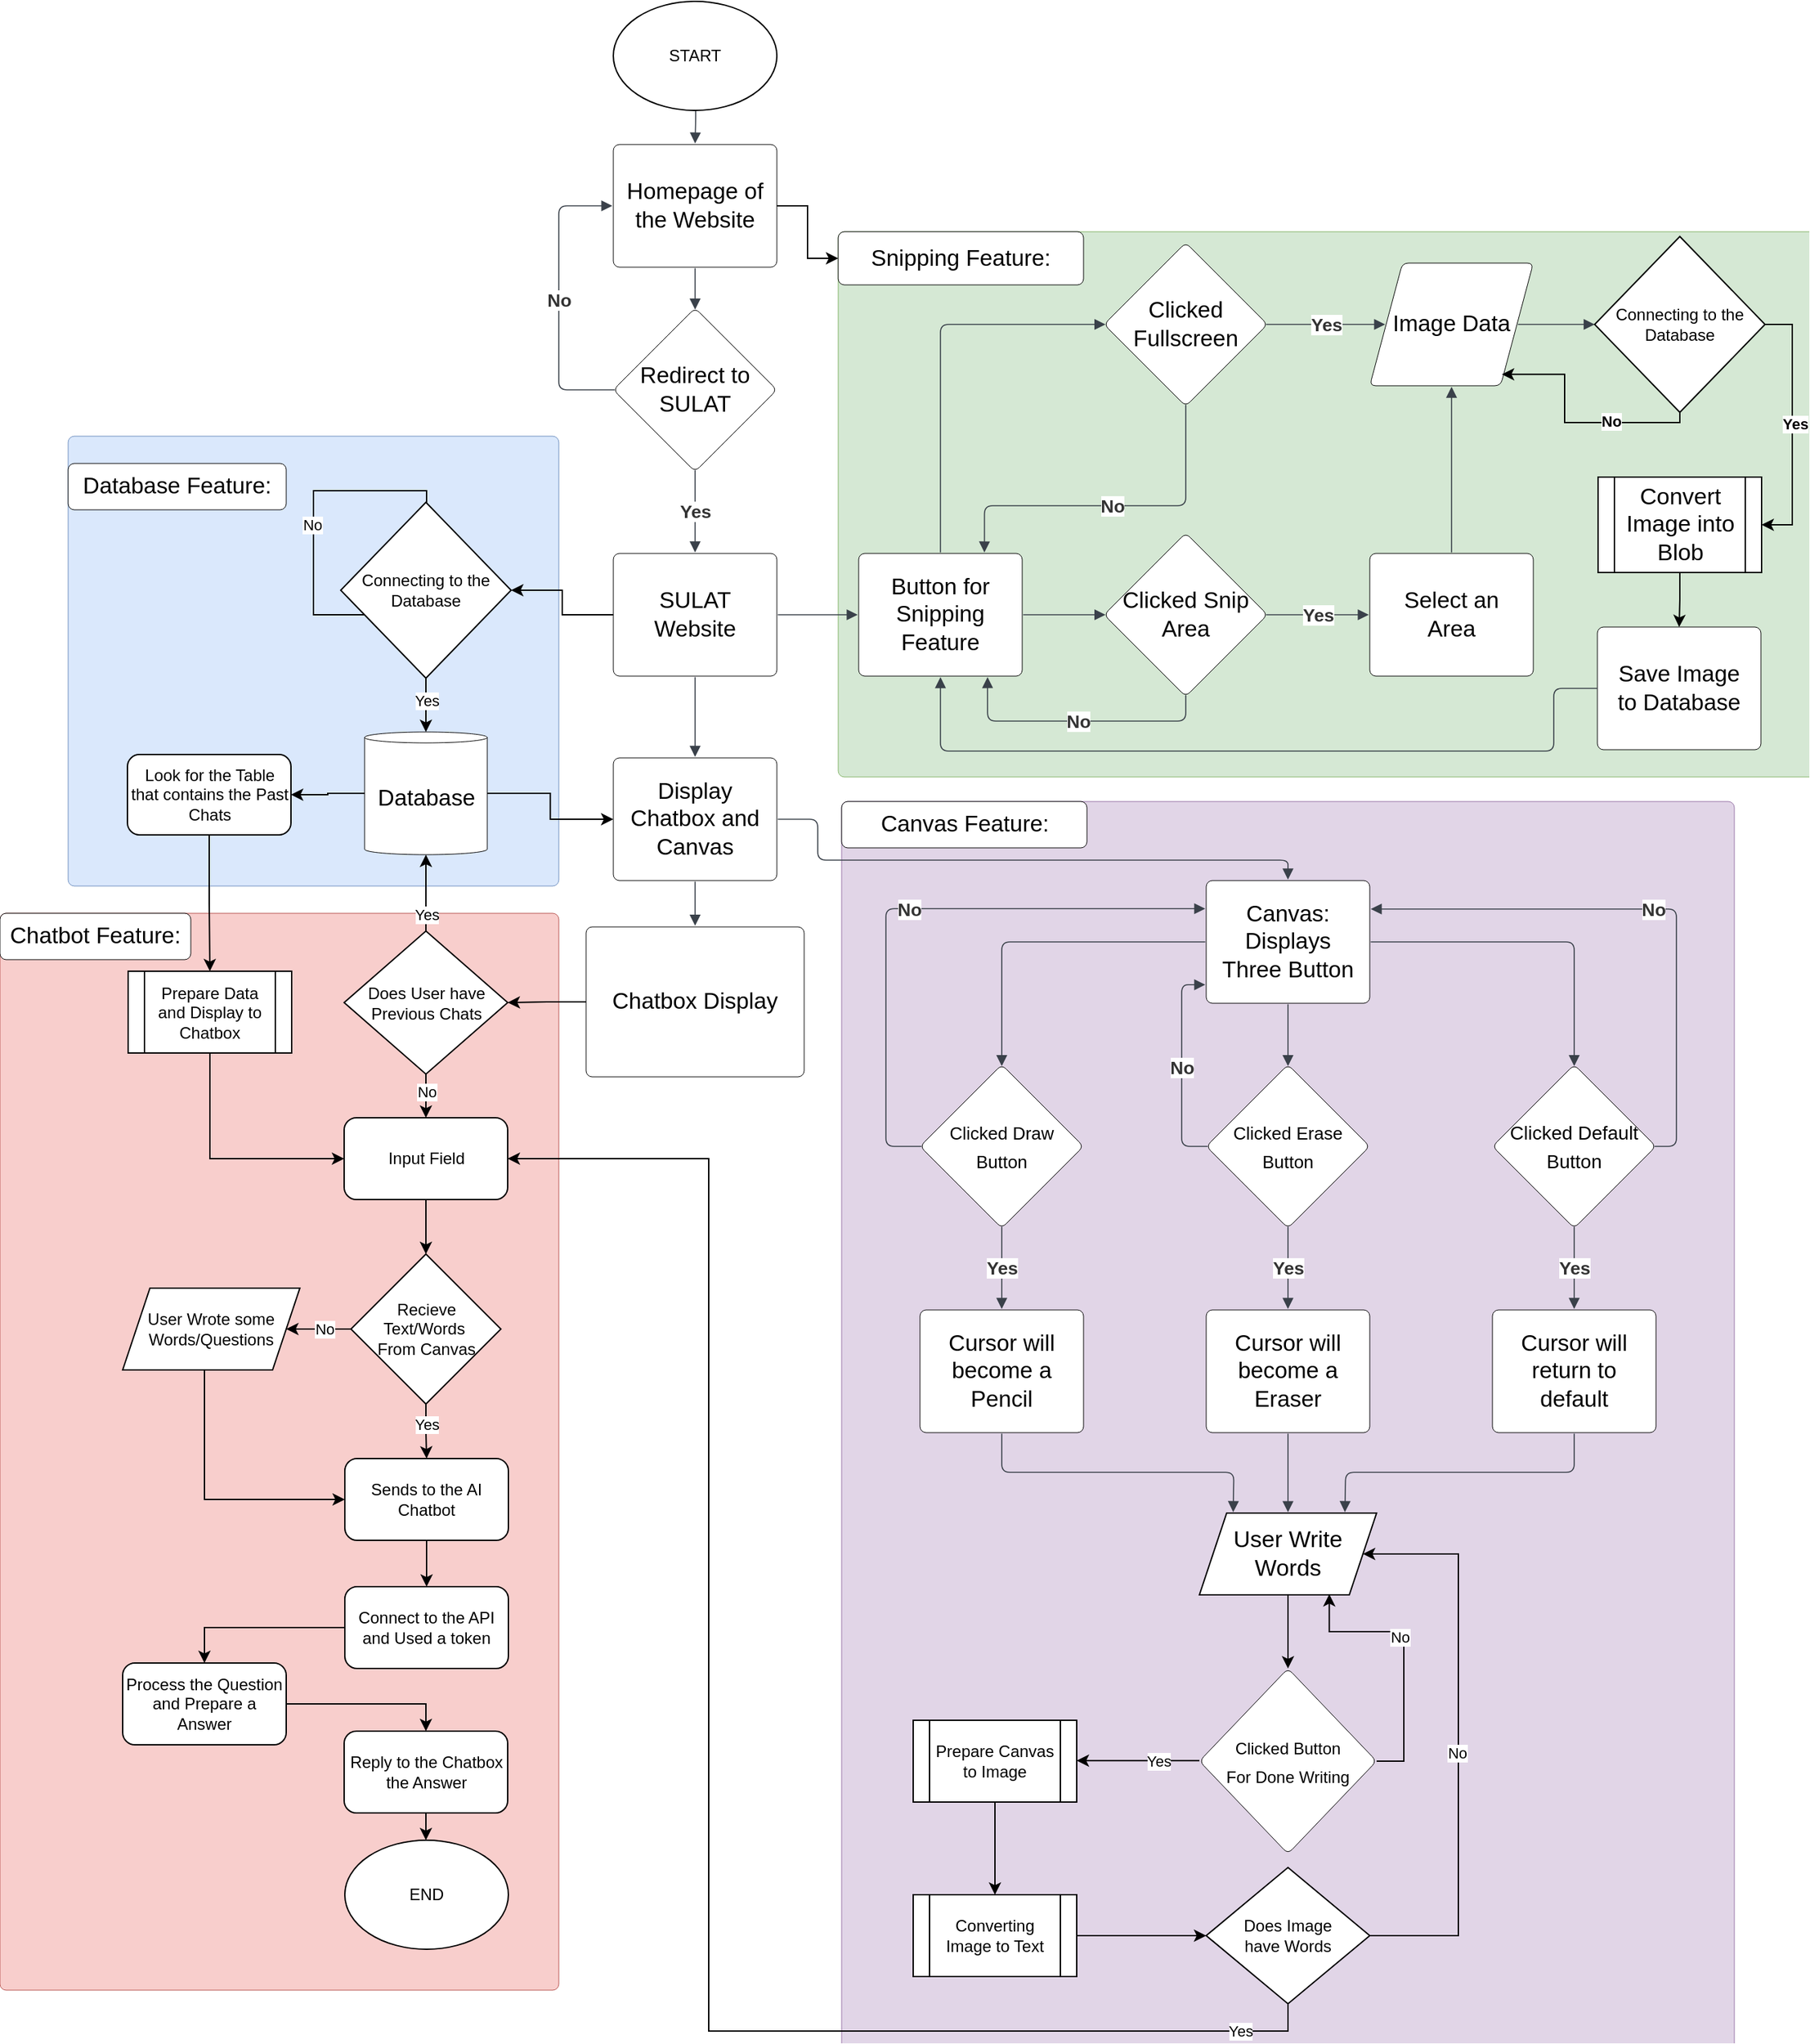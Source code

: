 <mxfile version="26.0.16">
  <diagram id="C5RBs43oDa-KdzZeNtuy" name="Page-1">
    <mxGraphModel dx="1843" dy="1973" grid="1" gridSize="10" guides="1" tooltips="1" connect="1" arrows="1" fold="1" page="1" pageScale="1" pageWidth="827" pageHeight="1169" math="0" shadow="0">
      <root>
        <mxCell id="WIyWlLk6GJQsqaUBKTNV-0" />
        <mxCell id="WIyWlLk6GJQsqaUBKTNV-1" parent="WIyWlLk6GJQsqaUBKTNV-0" />
        <mxCell id="bGX4x47Q7J0YOw-QERZs-160" value="" style="html=1;overflow=block;blockSpacing=1;whiteSpace=wrap;fontSize=13;spacing=3.8;rounded=1;absoluteArcSize=1;arcSize=9;strokeWidth=NaN;lucidId=k.wXVgWFmOWM;fillColor=#dae8fc;strokeColor=#6c8ebf;" parent="WIyWlLk6GJQsqaUBKTNV-1" vertex="1">
          <mxGeometry x="250" y="-850" width="360" height="330" as="geometry" />
        </mxCell>
        <mxCell id="bGX4x47Q7J0YOw-QERZs-158" value="" style="html=1;overflow=block;blockSpacing=1;whiteSpace=wrap;fontSize=13;spacing=3.8;rounded=1;absoluteArcSize=1;arcSize=9;strokeWidth=NaN;lucidId=k.wXVgWFmOWM;fillColor=#f8cecc;strokeColor=#b85450;" parent="WIyWlLk6GJQsqaUBKTNV-1" vertex="1">
          <mxGeometry x="200" y="-500" width="410" height="790" as="geometry" />
        </mxCell>
        <mxCell id="bGX4x47Q7J0YOw-QERZs-73" value="" style="html=1;overflow=block;blockSpacing=1;whiteSpace=wrap;fontSize=13;spacing=3.8;rounded=1;absoluteArcSize=1;arcSize=9;strokeWidth=NaN;lucidId=k.wXVgWFmOWM;fillColor=#e1d5e7;strokeColor=#9673a6;" parent="WIyWlLk6GJQsqaUBKTNV-1" vertex="1">
          <mxGeometry x="817.5" y="-582" width="655" height="932" as="geometry" />
        </mxCell>
        <mxCell id="bGX4x47Q7J0YOw-QERZs-0" value="" style="html=1;overflow=block;blockSpacing=1;whiteSpace=wrap;fontSize=13;spacing=3.8;rounded=1;absoluteArcSize=1;arcSize=9;strokeWidth=NaN;lucidId=k.wXVgWFmOWM;fillColor=#d5e8d4;strokeColor=#82b366;" parent="WIyWlLk6GJQsqaUBKTNV-1" vertex="1">
          <mxGeometry x="815" y="-1000" width="745" height="400" as="geometry" />
        </mxCell>
        <mxCell id="pqP0VH5ZLZfNz8IPJwif-14" value="" style="edgeStyle=orthogonalEdgeStyle;rounded=0;orthogonalLoop=1;jettySize=auto;html=1;" edge="1" parent="WIyWlLk6GJQsqaUBKTNV-1" source="bGX4x47Q7J0YOw-QERZs-1" target="bGX4x47Q7J0YOw-QERZs-71">
          <mxGeometry relative="1" as="geometry" />
        </mxCell>
        <mxCell id="bGX4x47Q7J0YOw-QERZs-1" value="Homepage of the Website" style="html=1;overflow=block;blockSpacing=1;whiteSpace=wrap;fontSize=16.7;spacing=9;rounded=1;absoluteArcSize=1;arcSize=9;strokeWidth=NaN;lucidId=S4vXVcmXzMbL;" parent="WIyWlLk6GJQsqaUBKTNV-1" vertex="1">
          <mxGeometry x="650" y="-1064" width="120" height="90" as="geometry" />
        </mxCell>
        <mxCell id="bGX4x47Q7J0YOw-QERZs-2" value="Redirect to SULAT" style="html=1;overflow=block;blockSpacing=1;whiteSpace=wrap;rhombus;fontSize=16.7;spacing=3.8;rounded=1;absoluteArcSize=1;arcSize=9;strokeWidth=NaN;lucidId=~4vXbDY~Y9_J;" parent="WIyWlLk6GJQsqaUBKTNV-1" vertex="1">
          <mxGeometry x="650" y="-944" width="120" height="120" as="geometry" />
        </mxCell>
        <mxCell id="bGX4x47Q7J0YOw-QERZs-3" value="Image Data" style="html=1;overflow=block;blockSpacing=1;whiteSpace=wrap;shape=parallelogram;perimeter=parallelogramPerimeter;anchorPointDirection=0;fontSize=16.7;spacing=3.8;rounded=1;absoluteArcSize=1;arcSize=9;strokeWidth=NaN;lucidId=j5vXPjfr-dy7;" parent="WIyWlLk6GJQsqaUBKTNV-1" vertex="1">
          <mxGeometry x="1205" y="-977" width="120" height="90" as="geometry" />
        </mxCell>
        <mxCell id="bGX4x47Q7J0YOw-QERZs-96" style="edgeStyle=orthogonalEdgeStyle;rounded=0;orthogonalLoop=1;jettySize=auto;html=1;entryX=0;entryY=0.5;entryDx=0;entryDy=0;" parent="WIyWlLk6GJQsqaUBKTNV-1" source="bGX4x47Q7J0YOw-QERZs-4" target="bGX4x47Q7J0YOw-QERZs-20" edge="1">
          <mxGeometry relative="1" as="geometry" />
        </mxCell>
        <mxCell id="bGX4x47Q7J0YOw-QERZs-4" value="Database" style="html=1;overflow=block;blockSpacing=1;whiteSpace=wrap;shape=cylinder3;size=4;anchorPointDirection=0;boundedLbl=1;fontSize=16.7;spacing=3.8;rounded=1;absoluteArcSize=1;arcSize=9;strokeWidth=NaN;lucidId=o5vXWTrKgCv5;" parent="WIyWlLk6GJQsqaUBKTNV-1" vertex="1">
          <mxGeometry x="467.5" y="-633" width="90" height="90" as="geometry" />
        </mxCell>
        <mxCell id="bGX4x47Q7J0YOw-QERZs-6" value="" style="html=1;jettySize=18;whiteSpace=wrap;fontSize=13;strokeColor=#3a414a;strokeOpacity=100;strokeWidth=0.8;rounded=1;arcSize=12;edgeStyle=orthogonalEdgeStyle;startArrow=none;endArrow=block;endFill=1;exitX=0.5;exitY=1.013;exitPerimeter=0;entryX=0.5;entryY=-0.008;entryPerimeter=0;lucidId=uVwX2QEggh.l;" parent="WIyWlLk6GJQsqaUBKTNV-1" target="bGX4x47Q7J0YOw-QERZs-1" edge="1">
          <mxGeometry width="100" height="100" relative="1" as="geometry">
            <Array as="points" />
            <mxPoint x="710" y="-1108.22" as="sourcePoint" />
          </mxGeometry>
        </mxCell>
        <mxCell id="bGX4x47Q7J0YOw-QERZs-11" value="" style="html=1;jettySize=18;whiteSpace=wrap;fontSize=13;strokeColor=#3a414a;strokeOpacity=100;strokeWidth=0.8;rounded=1;arcSize=12;edgeStyle=orthogonalEdgeStyle;startArrow=none;endArrow=block;endFill=1;exitX=0.5;exitY=1.008;exitPerimeter=0;entryX=0.5;entryY=0.009;entryPerimeter=0;lucidId=RXwX6KaIVytl;" parent="WIyWlLk6GJQsqaUBKTNV-1" source="bGX4x47Q7J0YOw-QERZs-1" target="bGX4x47Q7J0YOw-QERZs-2" edge="1">
          <mxGeometry width="100" height="100" relative="1" as="geometry">
            <Array as="points" />
          </mxGeometry>
        </mxCell>
        <mxCell id="bGX4x47Q7J0YOw-QERZs-13" value="Button for Snipping Feature" style="html=1;overflow=block;blockSpacing=1;whiteSpace=wrap;fontSize=16.7;spacing=9;rounded=1;absoluteArcSize=1;arcSize=9;strokeWidth=NaN;lucidId=gYwXjYW-ppuw;" parent="WIyWlLk6GJQsqaUBKTNV-1" vertex="1">
          <mxGeometry x="830" y="-764" width="120" height="90" as="geometry" />
        </mxCell>
        <mxCell id="bGX4x47Q7J0YOw-QERZs-93" style="edgeStyle=orthogonalEdgeStyle;rounded=0;orthogonalLoop=1;jettySize=auto;html=1;exitX=0;exitY=0.5;exitDx=0;exitDy=0;entryX=1;entryY=0.5;entryDx=0;entryDy=0;" parent="WIyWlLk6GJQsqaUBKTNV-1" source="bGX4x47Q7J0YOw-QERZs-14" edge="1" target="bGX4x47Q7J0YOw-QERZs-99">
          <mxGeometry relative="1" as="geometry">
            <mxPoint x="500" y="-719" as="targetPoint" />
          </mxGeometry>
        </mxCell>
        <mxCell id="bGX4x47Q7J0YOw-QERZs-14" value="SULAT Website" style="html=1;overflow=block;blockSpacing=1;whiteSpace=wrap;fontSize=16.7;spacing=9;rounded=1;absoluteArcSize=1;arcSize=9;strokeWidth=NaN;lucidId=gYwXJwr5j2Go;" parent="WIyWlLk6GJQsqaUBKTNV-1" vertex="1">
          <mxGeometry x="650" y="-764" width="120" height="90" as="geometry" />
        </mxCell>
        <mxCell id="bGX4x47Q7J0YOw-QERZs-15" value="" style="html=1;jettySize=18;whiteSpace=wrap;fontSize=13.3;fontColor=#333333;fontStyle=1;strokeColor=#3a414a;strokeOpacity=100;strokeWidth=0.8;rounded=1;arcSize=12;edgeStyle=orthogonalEdgeStyle;startArrow=none;endArrow=block;endFill=1;exitX=0.009;exitY=0.5;exitPerimeter=0;entryX=-0.006;entryY=0.5;entryPerimeter=0;lucidId=oYwXt27aTaRR;" parent="WIyWlLk6GJQsqaUBKTNV-1" source="bGX4x47Q7J0YOw-QERZs-2" target="bGX4x47Q7J0YOw-QERZs-1" edge="1">
          <mxGeometry width="100" height="100" relative="1" as="geometry">
            <Array as="points">
              <mxPoint x="610" y="-884" />
              <mxPoint x="610" y="-1019" />
            </Array>
          </mxGeometry>
        </mxCell>
        <mxCell id="bGX4x47Q7J0YOw-QERZs-16" value="No" style="text;html=1;resizable=0;labelBackgroundColor=default;align=center;verticalAlign=middle;fontStyle=1;fontColor=#333333;fontSize=13.3;" parent="bGX4x47Q7J0YOw-QERZs-15" vertex="1">
          <mxGeometry relative="1" as="geometry" />
        </mxCell>
        <mxCell id="bGX4x47Q7J0YOw-QERZs-17" value="" style="html=1;jettySize=18;whiteSpace=wrap;fontSize=13.3;fontColor=#333333;fontStyle=1;strokeColor=#3a414a;strokeOpacity=100;strokeWidth=0.8;rounded=1;arcSize=12;edgeStyle=orthogonalEdgeStyle;startArrow=none;endArrow=block;endFill=1;exitX=0.5;exitY=0.991;exitPerimeter=0;entryX=0.5;entryY=-0.008;entryPerimeter=0;lucidId=CZwX45XinJWu;" parent="WIyWlLk6GJQsqaUBKTNV-1" source="bGX4x47Q7J0YOw-QERZs-2" target="bGX4x47Q7J0YOw-QERZs-14" edge="1">
          <mxGeometry width="100" height="100" relative="1" as="geometry">
            <Array as="points" />
          </mxGeometry>
        </mxCell>
        <mxCell id="bGX4x47Q7J0YOw-QERZs-18" value="Yes" style="text;html=1;resizable=0;labelBackgroundColor=default;align=center;verticalAlign=middle;fontStyle=1;fontColor=#333333;fontSize=13.3;" parent="bGX4x47Q7J0YOw-QERZs-17" vertex="1">
          <mxGeometry relative="1" as="geometry" />
        </mxCell>
        <mxCell id="bGX4x47Q7J0YOw-QERZs-19" value="" style="html=1;jettySize=18;whiteSpace=wrap;fontSize=13;strokeColor=#3a414a;strokeOpacity=100;strokeWidth=0.8;rounded=1;arcSize=12;edgeStyle=orthogonalEdgeStyle;startArrow=none;endArrow=block;endFill=1;exitX=1.006;exitY=0.5;exitPerimeter=0;entryX=-0.006;entryY=0.5;entryPerimeter=0;lucidId=TZwXbAxuPmjJ;" parent="WIyWlLk6GJQsqaUBKTNV-1" source="bGX4x47Q7J0YOw-QERZs-14" target="bGX4x47Q7J0YOw-QERZs-13" edge="1">
          <mxGeometry width="100" height="100" relative="1" as="geometry">
            <Array as="points" />
          </mxGeometry>
        </mxCell>
        <mxCell id="bGX4x47Q7J0YOw-QERZs-20" value="Display Chatbox and Canvas" style="html=1;overflow=block;blockSpacing=1;whiteSpace=wrap;fontSize=16.7;spacing=9;rounded=1;absoluteArcSize=1;arcSize=9;strokeWidth=NaN;lucidId=E0wXMRnXqXgS;" parent="WIyWlLk6GJQsqaUBKTNV-1" vertex="1">
          <mxGeometry x="650" y="-614" width="120" height="90" as="geometry" />
        </mxCell>
        <mxCell id="bGX4x47Q7J0YOw-QERZs-21" value="" style="html=1;jettySize=18;whiteSpace=wrap;fontSize=13;strokeColor=#3a414a;strokeOpacity=100;strokeWidth=0.8;rounded=1;arcSize=12;edgeStyle=orthogonalEdgeStyle;startArrow=none;endArrow=block;endFill=1;exitX=0.5;exitY=1.008;exitPerimeter=0;entryX=0.5;entryY=-0.008;entryPerimeter=0;lucidId=J0wX62FZ728q;" parent="WIyWlLk6GJQsqaUBKTNV-1" source="bGX4x47Q7J0YOw-QERZs-14" target="bGX4x47Q7J0YOw-QERZs-20" edge="1">
          <mxGeometry width="100" height="100" relative="1" as="geometry">
            <Array as="points" />
          </mxGeometry>
        </mxCell>
        <mxCell id="bGX4x47Q7J0YOw-QERZs-22" value="" style="html=1;jettySize=18;whiteSpace=wrap;fontSize=13;strokeColor=#3a414a;strokeOpacity=100;strokeWidth=0.8;rounded=1;arcSize=12;edgeStyle=orthogonalEdgeStyle;startArrow=none;endArrow=block;endFill=1;exitX=0.5;exitY=-0.008;exitPerimeter=0;entryX=0.009;entryY=0.5;entryPerimeter=0;lucidId=c1wXvU-1-h3y;" parent="WIyWlLk6GJQsqaUBKTNV-1" source="bGX4x47Q7J0YOw-QERZs-13" target="bGX4x47Q7J0YOw-QERZs-23" edge="1">
          <mxGeometry width="100" height="100" relative="1" as="geometry">
            <Array as="points">
              <mxPoint x="890" y="-932" />
            </Array>
          </mxGeometry>
        </mxCell>
        <mxCell id="bGX4x47Q7J0YOw-QERZs-23" value="Clicked Fullscreen" style="html=1;overflow=block;blockSpacing=1;whiteSpace=wrap;rhombus;fontSize=16.7;spacing=3.8;rounded=1;absoluteArcSize=1;arcSize=9;strokeWidth=NaN;lucidId=d1wX96i83psR;" parent="WIyWlLk6GJQsqaUBKTNV-1" vertex="1">
          <mxGeometry x="1010" y="-992" width="120" height="120" as="geometry" />
        </mxCell>
        <mxCell id="bGX4x47Q7J0YOw-QERZs-24" value="Clicked Snip Area" style="html=1;overflow=block;blockSpacing=1;whiteSpace=wrap;rhombus;fontSize=16.7;spacing=3.8;rounded=1;absoluteArcSize=1;arcSize=9;strokeWidth=NaN;lucidId=h1wX_RFKpMtE;" parent="WIyWlLk6GJQsqaUBKTNV-1" vertex="1">
          <mxGeometry x="1010" y="-779" width="120" height="120" as="geometry" />
        </mxCell>
        <mxCell id="bGX4x47Q7J0YOw-QERZs-25" value="" style="html=1;jettySize=18;whiteSpace=wrap;fontSize=13;strokeColor=#3a414a;strokeOpacity=100;strokeWidth=0.8;rounded=1;arcSize=12;edgeStyle=orthogonalEdgeStyle;startArrow=none;endArrow=block;endFill=1;exitX=1.006;exitY=0.5;exitPerimeter=0;entryX=0.009;entryY=0.5;entryPerimeter=0;lucidId=s1wXXdhdBCna;" parent="WIyWlLk6GJQsqaUBKTNV-1" source="bGX4x47Q7J0YOw-QERZs-13" target="bGX4x47Q7J0YOw-QERZs-24" edge="1">
          <mxGeometry width="100" height="100" relative="1" as="geometry">
            <Array as="points" />
          </mxGeometry>
        </mxCell>
        <mxCell id="bGX4x47Q7J0YOw-QERZs-26" value="" style="html=1;jettySize=18;whiteSpace=wrap;fontSize=13.3;fontColor=#333333;fontStyle=1;strokeColor=#3a414a;strokeOpacity=100;strokeWidth=0.8;rounded=1;arcSize=12;edgeStyle=orthogonalEdgeStyle;startArrow=none;endArrow=block;endFill=1;exitX=0.991;exitY=0.5;exitPerimeter=0;entryX=0.094;entryY=0.5;entryPerimeter=0;lucidId=K1wXx2NS~FLX;" parent="WIyWlLk6GJQsqaUBKTNV-1" source="bGX4x47Q7J0YOw-QERZs-23" target="bGX4x47Q7J0YOw-QERZs-3" edge="1">
          <mxGeometry width="100" height="100" relative="1" as="geometry">
            <Array as="points" />
          </mxGeometry>
        </mxCell>
        <mxCell id="bGX4x47Q7J0YOw-QERZs-27" value="Yes" style="text;html=1;resizable=0;labelBackgroundColor=default;align=center;verticalAlign=middle;fontStyle=1;fontColor=#333333;fontSize=13.3;" parent="bGX4x47Q7J0YOw-QERZs-26" vertex="1">
          <mxGeometry relative="1" as="geometry" />
        </mxCell>
        <mxCell id="bGX4x47Q7J0YOw-QERZs-28" value="Select an Area" style="html=1;overflow=block;blockSpacing=1;whiteSpace=wrap;fontSize=16.7;spacing=9;rounded=1;absoluteArcSize=1;arcSize=9;strokeWidth=NaN;lucidId=c2wX.AJdTTdc;" parent="WIyWlLk6GJQsqaUBKTNV-1" vertex="1">
          <mxGeometry x="1205" y="-764" width="120" height="90" as="geometry" />
        </mxCell>
        <mxCell id="bGX4x47Q7J0YOw-QERZs-29" value="" style="html=1;jettySize=18;whiteSpace=wrap;fontSize=13.3;fontColor=#333333;fontStyle=1;strokeColor=#3a414a;strokeOpacity=100;strokeWidth=0.8;rounded=1;arcSize=12;edgeStyle=orthogonalEdgeStyle;startArrow=none;endArrow=block;endFill=1;exitX=0.991;exitY=0.5;exitPerimeter=0;entryX=-0.006;entryY=0.5;entryPerimeter=0;lucidId=s2wXhWY3A6Ev;" parent="WIyWlLk6GJQsqaUBKTNV-1" source="bGX4x47Q7J0YOw-QERZs-24" target="bGX4x47Q7J0YOw-QERZs-28" edge="1">
          <mxGeometry width="100" height="100" relative="1" as="geometry">
            <Array as="points" />
          </mxGeometry>
        </mxCell>
        <mxCell id="bGX4x47Q7J0YOw-QERZs-30" value="Yes" style="text;html=1;resizable=0;labelBackgroundColor=default;align=center;verticalAlign=middle;fontStyle=1;fontColor=#333333;fontSize=13.3;" parent="bGX4x47Q7J0YOw-QERZs-29" vertex="1">
          <mxGeometry relative="1" as="geometry" />
        </mxCell>
        <mxCell id="bGX4x47Q7J0YOw-QERZs-31" value="" style="html=1;jettySize=18;whiteSpace=wrap;fontSize=13.3;fontColor=#333333;fontStyle=1;strokeColor=#3a414a;strokeOpacity=100;strokeWidth=0.8;rounded=1;arcSize=12;edgeStyle=orthogonalEdgeStyle;startArrow=none;endArrow=block;endFill=1;exitX=0.5;exitY=0.991;exitPerimeter=0;entryX=0.769;entryY=-0.008;entryPerimeter=0;lucidId=L2wXS6QPtskW;" parent="WIyWlLk6GJQsqaUBKTNV-1" source="bGX4x47Q7J0YOw-QERZs-23" target="bGX4x47Q7J0YOw-QERZs-13" edge="1">
          <mxGeometry width="100" height="100" relative="1" as="geometry">
            <Array as="points">
              <mxPoint x="1070" y="-799" />
              <mxPoint x="922" y="-799" />
            </Array>
          </mxGeometry>
        </mxCell>
        <mxCell id="bGX4x47Q7J0YOw-QERZs-32" value="No" style="text;html=1;resizable=0;labelBackgroundColor=default;align=center;verticalAlign=middle;fontStyle=1;fontColor=#333333;fontSize=13.3;" parent="bGX4x47Q7J0YOw-QERZs-31" vertex="1">
          <mxGeometry relative="1" as="geometry" />
        </mxCell>
        <mxCell id="bGX4x47Q7J0YOw-QERZs-33" value="" style="html=1;jettySize=18;whiteSpace=wrap;fontSize=13.3;fontColor=#333333;fontStyle=1;strokeColor=#3a414a;strokeOpacity=100;strokeWidth=0.8;rounded=1;arcSize=12;edgeStyle=orthogonalEdgeStyle;startArrow=none;endArrow=block;endFill=1;exitX=0.5;exitY=0.991;exitPerimeter=0;entryX=0.788;entryY=1.008;entryPerimeter=0;lucidId=T2wXok7XJnw8;" parent="WIyWlLk6GJQsqaUBKTNV-1" source="bGX4x47Q7J0YOw-QERZs-24" target="bGX4x47Q7J0YOw-QERZs-13" edge="1">
          <mxGeometry width="100" height="100" relative="1" as="geometry">
            <Array as="points">
              <mxPoint x="1070" y="-641" />
              <mxPoint x="925" y="-641" />
            </Array>
          </mxGeometry>
        </mxCell>
        <mxCell id="bGX4x47Q7J0YOw-QERZs-34" value="No" style="text;html=1;resizable=0;labelBackgroundColor=default;align=center;verticalAlign=middle;fontStyle=1;fontColor=#333333;fontSize=13.3;" parent="bGX4x47Q7J0YOw-QERZs-33" vertex="1">
          <mxGeometry relative="1" as="geometry" />
        </mxCell>
        <mxCell id="bGX4x47Q7J0YOw-QERZs-35" value="" style="html=1;jettySize=18;whiteSpace=wrap;fontSize=13;strokeColor=#3a414a;strokeOpacity=100;strokeWidth=0.8;rounded=1;arcSize=12;edgeStyle=orthogonalEdgeStyle;startArrow=none;endArrow=block;endFill=1;exitX=0.5;exitY=-0.008;exitPerimeter=0;entryX=0.5;entryY=1.008;entryPerimeter=0;lucidId=e3wXz4b4VLQ.;" parent="WIyWlLk6GJQsqaUBKTNV-1" source="bGX4x47Q7J0YOw-QERZs-28" target="bGX4x47Q7J0YOw-QERZs-3" edge="1">
          <mxGeometry width="100" height="100" relative="1" as="geometry">
            <Array as="points" />
          </mxGeometry>
        </mxCell>
        <mxCell id="bGX4x47Q7J0YOw-QERZs-36" value="" style="html=1;jettySize=18;whiteSpace=wrap;fontSize=13;strokeColor=#3a414a;strokeOpacity=100;strokeWidth=0.8;rounded=1;arcSize=12;edgeStyle=orthogonalEdgeStyle;startArrow=none;endArrow=block;endFill=1;exitX=0.906;exitY=0.5;exitPerimeter=0;lucidId=p3wX~Jq.XLhx;" parent="WIyWlLk6GJQsqaUBKTNV-1" source="bGX4x47Q7J0YOw-QERZs-3" target="pqP0VH5ZLZfNz8IPJwif-0" edge="1">
          <mxGeometry width="100" height="100" relative="1" as="geometry">
            <Array as="points" />
            <mxPoint x="1384" y="-930" as="targetPoint" />
          </mxGeometry>
        </mxCell>
        <mxCell id="bGX4x47Q7J0YOw-QERZs-37" value="Save Image to Database" style="html=1;overflow=block;blockSpacing=1;whiteSpace=wrap;fontSize=16.7;spacing=9;rounded=1;absoluteArcSize=1;arcSize=9;strokeWidth=NaN;lucidId=U3wX42vYFk0g;" parent="WIyWlLk6GJQsqaUBKTNV-1" vertex="1">
          <mxGeometry x="1372" y="-710" width="120" height="90" as="geometry" />
        </mxCell>
        <mxCell id="bGX4x47Q7J0YOw-QERZs-39" value="" style="html=1;jettySize=18;whiteSpace=wrap;fontSize=13;strokeColor=#3a414a;strokeOpacity=100;strokeWidth=0.8;rounded=1;arcSize=12;edgeStyle=orthogonalEdgeStyle;startArrow=none;endArrow=block;endFill=1;entryX=0.5;entryY=1.008;entryPerimeter=0;lucidId=83wX8K6N5RHD;exitX=0;exitY=0.5;exitDx=0;exitDy=0;" parent="WIyWlLk6GJQsqaUBKTNV-1" source="bGX4x47Q7J0YOw-QERZs-37" target="bGX4x47Q7J0YOw-QERZs-13" edge="1">
          <mxGeometry width="100" height="100" relative="1" as="geometry">
            <Array as="points">
              <mxPoint x="1340" y="-665" />
              <mxPoint x="1340" y="-619" />
              <mxPoint x="890" y="-619" />
            </Array>
          </mxGeometry>
        </mxCell>
        <mxCell id="bGX4x47Q7J0YOw-QERZs-40" value="Canvas: &#xa;Displays Three Button" style="html=1;overflow=block;blockSpacing=1;whiteSpace=wrap;fontSize=16.7;spacing=9;rounded=1;absoluteArcSize=1;arcSize=9;strokeWidth=NaN;lucidId=B4wXTuXNKqRj;" parent="WIyWlLk6GJQsqaUBKTNV-1" vertex="1">
          <mxGeometry x="1085" y="-524" width="120" height="90" as="geometry" />
        </mxCell>
        <mxCell id="bGX4x47Q7J0YOw-QERZs-41" value="" style="html=1;jettySize=18;whiteSpace=wrap;fontSize=13;strokeColor=#3a414a;strokeOpacity=100;strokeWidth=0.8;rounded=1;arcSize=12;edgeStyle=orthogonalEdgeStyle;startArrow=none;endArrow=block;endFill=1;exitX=1.006;exitY=0.5;exitPerimeter=0;entryX=0.5;entryY=-0.008;entryPerimeter=0;lucidId=L4wXbMhr7Ql6;" parent="WIyWlLk6GJQsqaUBKTNV-1" source="bGX4x47Q7J0YOw-QERZs-20" target="bGX4x47Q7J0YOw-QERZs-40" edge="1">
          <mxGeometry width="100" height="100" relative="1" as="geometry">
            <Array as="points">
              <mxPoint x="800" y="-569" />
              <mxPoint x="800" y="-539" />
              <mxPoint x="1145" y="-539" />
            </Array>
          </mxGeometry>
        </mxCell>
        <mxCell id="bGX4x47Q7J0YOw-QERZs-98" style="edgeStyle=orthogonalEdgeStyle;rounded=0;orthogonalLoop=1;jettySize=auto;html=1;exitX=0;exitY=0.5;exitDx=0;exitDy=0;entryX=1;entryY=0.5;entryDx=0;entryDy=0;" parent="WIyWlLk6GJQsqaUBKTNV-1" source="bGX4x47Q7J0YOw-QERZs-42" target="bGX4x47Q7J0YOw-QERZs-97" edge="1">
          <mxGeometry relative="1" as="geometry" />
        </mxCell>
        <mxCell id="bGX4x47Q7J0YOw-QERZs-42" value="Chatbox Display" style="html=1;overflow=block;blockSpacing=1;whiteSpace=wrap;fontSize=16.7;spacing=9;rounded=1;absoluteArcSize=1;arcSize=9;strokeWidth=NaN;lucidId=O4wXv_itXbn~;" parent="WIyWlLk6GJQsqaUBKTNV-1" vertex="1">
          <mxGeometry x="630" y="-490" width="160" height="110" as="geometry" />
        </mxCell>
        <mxCell id="bGX4x47Q7J0YOw-QERZs-43" value="" style="html=1;jettySize=18;whiteSpace=wrap;fontSize=13;strokeColor=#3a414a;strokeOpacity=100;strokeWidth=0.8;rounded=1;arcSize=12;edgeStyle=orthogonalEdgeStyle;startArrow=none;endArrow=block;endFill=1;exitX=0.5;exitY=1.008;exitPerimeter=0;entryX=0.5;entryY=-0.008;entryPerimeter=0;lucidId=T4wXyDoq1oT1;" parent="WIyWlLk6GJQsqaUBKTNV-1" source="bGX4x47Q7J0YOw-QERZs-20" target="bGX4x47Q7J0YOw-QERZs-42" edge="1">
          <mxGeometry width="100" height="100" relative="1" as="geometry">
            <Array as="points" />
          </mxGeometry>
        </mxCell>
        <mxCell id="bGX4x47Q7J0YOw-QERZs-44" value="&lt;font style=&quot;font-size: 13px;&quot;&gt;Clicked Draw Button&lt;/font&gt;" style="html=1;overflow=block;blockSpacing=1;whiteSpace=wrap;rhombus;fontSize=16.7;spacing=3.8;rounded=1;absoluteArcSize=1;arcSize=9;strokeWidth=NaN;lucidId=q6wXofFBr.Hk;" parent="WIyWlLk6GJQsqaUBKTNV-1" vertex="1">
          <mxGeometry x="875" y="-389" width="120" height="120" as="geometry" />
        </mxCell>
        <mxCell id="bGX4x47Q7J0YOw-QERZs-45" value="&lt;font style=&quot;font-size: 14px;&quot;&gt;Clicked Default Button&lt;/font&gt;" style="html=1;overflow=block;blockSpacing=1;whiteSpace=wrap;rhombus;fontSize=16.7;spacing=3.8;rounded=1;absoluteArcSize=1;arcSize=9;strokeWidth=NaN;lucidId=L6wXVb6ZQtQe;align=center;" parent="WIyWlLk6GJQsqaUBKTNV-1" vertex="1">
          <mxGeometry x="1295" y="-389" width="120" height="120" as="geometry" />
        </mxCell>
        <mxCell id="bGX4x47Q7J0YOw-QERZs-46" value="&lt;font style=&quot;font-size: 13px;&quot;&gt;Clicked Erase Button&lt;/font&gt;" style="html=1;overflow=block;blockSpacing=1;whiteSpace=wrap;rhombus;fontSize=16.7;spacing=3.8;rounded=1;absoluteArcSize=1;arcSize=9;strokeWidth=NaN;lucidId=L6wXlnypv7IP;" parent="WIyWlLk6GJQsqaUBKTNV-1" vertex="1">
          <mxGeometry x="1085" y="-389" width="120" height="120" as="geometry" />
        </mxCell>
        <mxCell id="bGX4x47Q7J0YOw-QERZs-47" value="Cursor will become a Pencil " style="html=1;overflow=block;blockSpacing=1;whiteSpace=wrap;fontSize=16.7;spacing=9;rounded=1;absoluteArcSize=1;arcSize=9;strokeWidth=NaN;lucidId=b7wXHnllPfpT;" parent="WIyWlLk6GJQsqaUBKTNV-1" vertex="1">
          <mxGeometry x="875" y="-209" width="120" height="90" as="geometry" />
        </mxCell>
        <mxCell id="bGX4x47Q7J0YOw-QERZs-48" value="" style="html=1;jettySize=18;whiteSpace=wrap;fontSize=13;strokeColor=#3a414a;strokeOpacity=100;strokeWidth=0.8;rounded=1;arcSize=12;edgeStyle=orthogonalEdgeStyle;startArrow=none;endArrow=block;endFill=1;exitX=-0.006;exitY=0.5;exitPerimeter=0;entryX=0.5;entryY=0.009;entryPerimeter=0;lucidId=p7wX4~.r42MZ;" parent="WIyWlLk6GJQsqaUBKTNV-1" source="bGX4x47Q7J0YOw-QERZs-40" target="bGX4x47Q7J0YOw-QERZs-44" edge="1">
          <mxGeometry width="100" height="100" relative="1" as="geometry">
            <Array as="points" />
          </mxGeometry>
        </mxCell>
        <mxCell id="bGX4x47Q7J0YOw-QERZs-49" value="" style="html=1;jettySize=18;whiteSpace=wrap;fontSize=13;strokeColor=#3a414a;strokeOpacity=100;strokeWidth=0.8;rounded=1;arcSize=12;edgeStyle=orthogonalEdgeStyle;startArrow=none;endArrow=block;endFill=1;exitX=0.5;exitY=1.008;exitPerimeter=0;entryX=0.5;entryY=0.009;entryPerimeter=0;lucidId=v7wX6BlqxCN4;" parent="WIyWlLk6GJQsqaUBKTNV-1" source="bGX4x47Q7J0YOw-QERZs-40" target="bGX4x47Q7J0YOw-QERZs-46" edge="1">
          <mxGeometry width="100" height="100" relative="1" as="geometry">
            <Array as="points" />
          </mxGeometry>
        </mxCell>
        <mxCell id="bGX4x47Q7J0YOw-QERZs-50" value="" style="html=1;jettySize=18;whiteSpace=wrap;fontSize=13;strokeColor=#3a414a;strokeOpacity=100;strokeWidth=0.8;rounded=1;arcSize=12;edgeStyle=orthogonalEdgeStyle;startArrow=none;endArrow=block;endFill=1;exitX=1.006;exitY=0.5;exitPerimeter=0;entryX=0.5;entryY=0.009;entryPerimeter=0;lucidId=y7wXRTjIWsnm;" parent="WIyWlLk6GJQsqaUBKTNV-1" source="bGX4x47Q7J0YOw-QERZs-40" target="bGX4x47Q7J0YOw-QERZs-45" edge="1">
          <mxGeometry width="100" height="100" relative="1" as="geometry">
            <Array as="points" />
          </mxGeometry>
        </mxCell>
        <mxCell id="bGX4x47Q7J0YOw-QERZs-51" value="Cursor will become a Eraser " style="html=1;overflow=block;blockSpacing=1;whiteSpace=wrap;fontSize=16.7;spacing=9;rounded=1;absoluteArcSize=1;arcSize=9;strokeWidth=NaN;lucidId=c9wXXmKNzKTJ;" parent="WIyWlLk6GJQsqaUBKTNV-1" vertex="1">
          <mxGeometry x="1085" y="-209" width="120" height="90" as="geometry" />
        </mxCell>
        <mxCell id="bGX4x47Q7J0YOw-QERZs-52" value="" style="html=1;jettySize=18;whiteSpace=wrap;fontSize=13.3;fontColor=#333333;fontStyle=1;strokeColor=#3a414a;strokeOpacity=100;strokeWidth=0.8;rounded=1;arcSize=12;edgeStyle=orthogonalEdgeStyle;startArrow=none;endArrow=block;endFill=1;exitX=0.5;exitY=0.991;exitPerimeter=0;entryX=0.5;entryY=-0.008;entryPerimeter=0;lucidId=j9wXeiY-~VVX;" parent="WIyWlLk6GJQsqaUBKTNV-1" source="bGX4x47Q7J0YOw-QERZs-44" target="bGX4x47Q7J0YOw-QERZs-47" edge="1">
          <mxGeometry width="100" height="100" relative="1" as="geometry">
            <Array as="points" />
          </mxGeometry>
        </mxCell>
        <mxCell id="bGX4x47Q7J0YOw-QERZs-53" value="Yes" style="text;html=1;resizable=0;labelBackgroundColor=default;align=center;verticalAlign=middle;fontStyle=1;fontColor=#333333;fontSize=13.3;" parent="bGX4x47Q7J0YOw-QERZs-52" vertex="1">
          <mxGeometry relative="1" as="geometry" />
        </mxCell>
        <mxCell id="bGX4x47Q7J0YOw-QERZs-54" value="" style="html=1;jettySize=18;whiteSpace=wrap;fontSize=13.3;fontColor=#333333;fontStyle=1;strokeColor=#3a414a;strokeOpacity=100;strokeWidth=0.8;rounded=1;arcSize=12;edgeStyle=orthogonalEdgeStyle;startArrow=none;endArrow=block;endFill=1;exitX=0.009;exitY=0.5;exitPerimeter=0;entryX=-0.006;entryY=0.229;entryPerimeter=0;lucidId=s9wXCcNHrhOa;" parent="WIyWlLk6GJQsqaUBKTNV-1" source="bGX4x47Q7J0YOw-QERZs-44" target="bGX4x47Q7J0YOw-QERZs-40" edge="1">
          <mxGeometry width="100" height="100" relative="1" as="geometry">
            <Array as="points">
              <mxPoint x="850" y="-329" />
              <mxPoint x="850" y="-503" />
            </Array>
          </mxGeometry>
        </mxCell>
        <mxCell id="bGX4x47Q7J0YOw-QERZs-55" value="No" style="text;html=1;resizable=0;labelBackgroundColor=default;align=center;verticalAlign=middle;fontStyle=1;fontColor=#333333;fontSize=13.3;" parent="bGX4x47Q7J0YOw-QERZs-54" vertex="1">
          <mxGeometry relative="1" as="geometry" />
        </mxCell>
        <mxCell id="bGX4x47Q7J0YOw-QERZs-56" value="" style="html=1;jettySize=18;whiteSpace=wrap;fontSize=13.3;fontColor=#333333;fontStyle=1;strokeColor=#3a414a;strokeOpacity=100;strokeWidth=0.8;rounded=1;arcSize=12;edgeStyle=orthogonalEdgeStyle;startArrow=none;endArrow=block;endFill=1;exitX=0.5;exitY=0.991;exitPerimeter=0;entryX=0.5;entryY=-0.008;entryPerimeter=0;lucidId=z9wXdDt23JYE;" parent="WIyWlLk6GJQsqaUBKTNV-1" source="bGX4x47Q7J0YOw-QERZs-46" target="bGX4x47Q7J0YOw-QERZs-51" edge="1">
          <mxGeometry width="100" height="100" relative="1" as="geometry">
            <Array as="points" />
          </mxGeometry>
        </mxCell>
        <mxCell id="bGX4x47Q7J0YOw-QERZs-57" value="Yes" style="text;html=1;resizable=0;labelBackgroundColor=default;align=center;verticalAlign=middle;fontStyle=1;fontColor=#333333;fontSize=13.3;" parent="bGX4x47Q7J0YOw-QERZs-56" vertex="1">
          <mxGeometry relative="1" as="geometry" />
        </mxCell>
        <mxCell id="bGX4x47Q7J0YOw-QERZs-58" value="" style="html=1;jettySize=18;whiteSpace=wrap;fontSize=13.3;fontColor=#333333;fontStyle=1;strokeColor=#3a414a;strokeOpacity=100;strokeWidth=0.8;rounded=1;arcSize=12;edgeStyle=orthogonalEdgeStyle;startArrow=none;endArrow=block;endFill=1;exitX=0.009;exitY=0.5;exitPerimeter=0;entryX=-0.006;entryY=0.849;entryPerimeter=0;lucidId=F9wXscvZh9kS;" parent="WIyWlLk6GJQsqaUBKTNV-1" source="bGX4x47Q7J0YOw-QERZs-46" target="bGX4x47Q7J0YOw-QERZs-40" edge="1">
          <mxGeometry width="100" height="100" relative="1" as="geometry">
            <Array as="points">
              <mxPoint x="1067" y="-329" />
              <mxPoint x="1067" y="-448" />
            </Array>
          </mxGeometry>
        </mxCell>
        <mxCell id="bGX4x47Q7J0YOw-QERZs-59" value="No" style="text;html=1;resizable=0;labelBackgroundColor=default;align=center;verticalAlign=middle;fontStyle=1;fontColor=#333333;fontSize=13.3;" parent="bGX4x47Q7J0YOw-QERZs-58" vertex="1">
          <mxGeometry relative="1" as="geometry" />
        </mxCell>
        <mxCell id="bGX4x47Q7J0YOw-QERZs-60" value="Cursor will return to default " style="html=1;overflow=block;blockSpacing=1;whiteSpace=wrap;fontSize=16.7;spacing=9;rounded=1;absoluteArcSize=1;arcSize=9;strokeWidth=NaN;lucidId=I9wXS.3Ie0eV;" parent="WIyWlLk6GJQsqaUBKTNV-1" vertex="1">
          <mxGeometry x="1295" y="-209" width="120" height="90" as="geometry" />
        </mxCell>
        <mxCell id="bGX4x47Q7J0YOw-QERZs-61" value="" style="html=1;jettySize=18;whiteSpace=wrap;fontSize=13.3;fontColor=#333333;fontStyle=1;strokeColor=#3a414a;strokeOpacity=100;strokeWidth=0.8;rounded=1;arcSize=12;edgeStyle=orthogonalEdgeStyle;startArrow=none;endArrow=block;endFill=1;exitX=0.5;exitY=0.991;exitPerimeter=0;entryX=0.5;entryY=-0.008;entryPerimeter=0;lucidId=U9wXp.6NQjXV;" parent="WIyWlLk6GJQsqaUBKTNV-1" source="bGX4x47Q7J0YOw-QERZs-45" target="bGX4x47Q7J0YOw-QERZs-60" edge="1">
          <mxGeometry width="100" height="100" relative="1" as="geometry">
            <Array as="points" />
          </mxGeometry>
        </mxCell>
        <mxCell id="bGX4x47Q7J0YOw-QERZs-62" value="Yes" style="text;html=1;resizable=0;labelBackgroundColor=default;align=center;verticalAlign=middle;fontStyle=1;fontColor=#333333;fontSize=13.3;" parent="bGX4x47Q7J0YOw-QERZs-61" vertex="1">
          <mxGeometry relative="1" as="geometry" />
        </mxCell>
        <mxCell id="bGX4x47Q7J0YOw-QERZs-63" value="" style="html=1;jettySize=18;whiteSpace=wrap;fontSize=13.3;fontColor=#333333;fontStyle=1;strokeColor=#3a414a;strokeOpacity=100;strokeWidth=0.8;rounded=1;arcSize=12;edgeStyle=orthogonalEdgeStyle;startArrow=none;endArrow=block;endFill=1;exitX=0.991;exitY=0.5;exitPerimeter=0;entryX=1.006;entryY=0.232;entryPerimeter=0;lucidId=19wXQo1xE3nF;" parent="WIyWlLk6GJQsqaUBKTNV-1" source="bGX4x47Q7J0YOw-QERZs-45" target="bGX4x47Q7J0YOw-QERZs-40" edge="1">
          <mxGeometry width="100" height="100" relative="1" as="geometry">
            <Array as="points">
              <mxPoint x="1430" y="-329" />
              <mxPoint x="1430" y="-503" />
            </Array>
          </mxGeometry>
        </mxCell>
        <mxCell id="bGX4x47Q7J0YOw-QERZs-64" value="No" style="text;html=1;resizable=0;labelBackgroundColor=default;align=center;verticalAlign=middle;fontStyle=1;fontColor=#333333;fontSize=13.3;" parent="bGX4x47Q7J0YOw-QERZs-63" vertex="1">
          <mxGeometry relative="1" as="geometry" />
        </mxCell>
        <mxCell id="bGX4x47Q7J0YOw-QERZs-78" style="edgeStyle=orthogonalEdgeStyle;rounded=0;orthogonalLoop=1;jettySize=auto;html=1;exitX=0.5;exitY=1;exitDx=0;exitDy=0;" parent="WIyWlLk6GJQsqaUBKTNV-1" source="pqP0VH5ZLZfNz8IPJwif-12" target="bGX4x47Q7J0YOw-QERZs-77" edge="1">
          <mxGeometry relative="1" as="geometry">
            <mxPoint x="1145" y="24" as="sourcePoint" />
          </mxGeometry>
        </mxCell>
        <mxCell id="bGX4x47Q7J0YOw-QERZs-66" value="" style="html=1;jettySize=18;whiteSpace=wrap;fontSize=13;strokeColor=#3a414a;strokeOpacity=100;strokeWidth=0.8;rounded=1;arcSize=12;edgeStyle=orthogonalEdgeStyle;startArrow=none;endArrow=block;endFill=1;exitX=0.5;exitY=1.008;exitPerimeter=0;entryX=0.165;entryY=-0.008;entryPerimeter=0;lucidId=I-wXYNSjPu2X;" parent="WIyWlLk6GJQsqaUBKTNV-1" source="bGX4x47Q7J0YOw-QERZs-47" edge="1">
          <mxGeometry width="100" height="100" relative="1" as="geometry">
            <Array as="points" />
            <mxPoint x="1104.8" y="-60.672" as="targetPoint" />
          </mxGeometry>
        </mxCell>
        <mxCell id="bGX4x47Q7J0YOw-QERZs-67" value="" style="html=1;jettySize=18;whiteSpace=wrap;fontSize=13;strokeColor=#3a414a;strokeOpacity=100;strokeWidth=0.8;rounded=1;arcSize=12;edgeStyle=orthogonalEdgeStyle;startArrow=none;endArrow=block;endFill=1;exitX=0.5;exitY=1.008;exitPerimeter=0;entryX=0.5;entryY=-0.008;entryPerimeter=0;lucidId=K-wX450T28kr;" parent="WIyWlLk6GJQsqaUBKTNV-1" source="bGX4x47Q7J0YOw-QERZs-51" edge="1">
          <mxGeometry width="100" height="100" relative="1" as="geometry">
            <Array as="points" />
            <mxPoint x="1145" y="-60.672" as="targetPoint" />
          </mxGeometry>
        </mxCell>
        <mxCell id="bGX4x47Q7J0YOw-QERZs-68" value="" style="html=1;jettySize=18;whiteSpace=wrap;fontSize=13;strokeColor=#3a414a;strokeOpacity=100;strokeWidth=0.8;rounded=1;arcSize=12;edgeStyle=orthogonalEdgeStyle;startArrow=none;endArrow=block;endFill=1;exitX=0.5;exitY=1.008;exitPerimeter=0;entryX=0.848;entryY=-0.008;entryPerimeter=0;lucidId=O-wXWBCrZVc-;" parent="WIyWlLk6GJQsqaUBKTNV-1" source="bGX4x47Q7J0YOw-QERZs-60" edge="1">
          <mxGeometry width="100" height="100" relative="1" as="geometry">
            <Array as="points" />
            <mxPoint x="1186.76" y="-60.672" as="targetPoint" />
          </mxGeometry>
        </mxCell>
        <mxCell id="bGX4x47Q7J0YOw-QERZs-71" value="Snipping Feature:" style="html=1;overflow=block;blockSpacing=1;whiteSpace=wrap;fontSize=16.7;spacing=0;rounded=1;absoluteArcSize=1;arcSize=9;strokeWidth=NaN;lucidId=J.wXSgBbwqTO;" parent="WIyWlLk6GJQsqaUBKTNV-1" vertex="1">
          <mxGeometry x="815" y="-1000" width="180" height="39" as="geometry" />
        </mxCell>
        <mxCell id="bGX4x47Q7J0YOw-QERZs-75" value="Canvas Feature:" style="html=1;overflow=block;blockSpacing=1;whiteSpace=wrap;fontSize=16.7;spacing=0;rounded=1;absoluteArcSize=1;arcSize=9;strokeWidth=NaN;lucidId=J.wXSgBbwqTO;" parent="WIyWlLk6GJQsqaUBKTNV-1" vertex="1">
          <mxGeometry x="817.5" y="-582" width="180" height="34" as="geometry" />
        </mxCell>
        <mxCell id="bGX4x47Q7J0YOw-QERZs-80" style="edgeStyle=orthogonalEdgeStyle;rounded=0;orthogonalLoop=1;jettySize=auto;html=1;exitX=1;exitY=0.5;exitDx=0;exitDy=0;entryX=0.733;entryY=0.991;entryDx=0;entryDy=0;entryPerimeter=0;" parent="WIyWlLk6GJQsqaUBKTNV-1" source="bGX4x47Q7J0YOw-QERZs-77" target="pqP0VH5ZLZfNz8IPJwif-12" edge="1">
          <mxGeometry relative="1" as="geometry">
            <mxPoint x="1205" y="-18.0" as="targetPoint" />
          </mxGeometry>
        </mxCell>
        <mxCell id="bGX4x47Q7J0YOw-QERZs-81" value="No" style="edgeLabel;html=1;align=center;verticalAlign=middle;resizable=0;points=[];" parent="bGX4x47Q7J0YOw-QERZs-80" vertex="1" connectable="0">
          <mxGeometry x="0.126" y="3" relative="1" as="geometry">
            <mxPoint as="offset" />
          </mxGeometry>
        </mxCell>
        <mxCell id="bGX4x47Q7J0YOw-QERZs-84" style="edgeStyle=orthogonalEdgeStyle;rounded=0;orthogonalLoop=1;jettySize=auto;html=1;exitX=0;exitY=0.5;exitDx=0;exitDy=0;entryX=1;entryY=0.5;entryDx=0;entryDy=0;" parent="WIyWlLk6GJQsqaUBKTNV-1" edge="1">
          <mxGeometry relative="1" as="geometry">
            <mxPoint x="1080" y="121.62" as="sourcePoint" />
            <mxPoint x="990" y="121.62" as="targetPoint" />
          </mxGeometry>
        </mxCell>
        <mxCell id="bGX4x47Q7J0YOw-QERZs-85" value="Yes" style="edgeLabel;html=1;align=center;verticalAlign=middle;resizable=0;points=[];" parent="bGX4x47Q7J0YOw-QERZs-84" vertex="1" connectable="0">
          <mxGeometry x="-0.323" relative="1" as="geometry">
            <mxPoint as="offset" />
          </mxGeometry>
        </mxCell>
        <mxCell id="bGX4x47Q7J0YOw-QERZs-77" value="&lt;font style=&quot;font-size: 12px;&quot;&gt;Clicked Button&lt;/font&gt;&lt;div&gt;&lt;font style=&quot;font-size: 12px;&quot;&gt;For Done Writing&lt;/font&gt;&lt;/div&gt;" style="html=1;overflow=block;blockSpacing=1;whiteSpace=wrap;rhombus;fontSize=16.7;spacing=3.8;rounded=1;absoluteArcSize=1;arcSize=9;strokeWidth=NaN;lucidId=q6wXofFBr.Hk;" parent="WIyWlLk6GJQsqaUBKTNV-1" vertex="1">
          <mxGeometry x="1080" y="54" width="130" height="136" as="geometry" />
        </mxCell>
        <mxCell id="bGX4x47Q7J0YOw-QERZs-87" style="edgeStyle=orthogonalEdgeStyle;rounded=0;orthogonalLoop=1;jettySize=auto;html=1;entryX=0.5;entryY=0;entryDx=0;entryDy=0;" parent="WIyWlLk6GJQsqaUBKTNV-1" source="bGX4x47Q7J0YOw-QERZs-83" target="bGX4x47Q7J0YOw-QERZs-86" edge="1">
          <mxGeometry relative="1" as="geometry">
            <Array as="points">
              <mxPoint x="930" y="210" />
              <mxPoint x="930" y="210" />
            </Array>
          </mxGeometry>
        </mxCell>
        <mxCell id="bGX4x47Q7J0YOw-QERZs-83" value="Prepare Canvas to Image" style="shape=process;whiteSpace=wrap;html=1;backgroundOutline=1;" parent="WIyWlLk6GJQsqaUBKTNV-1" vertex="1">
          <mxGeometry x="870" y="92" width="120" height="60" as="geometry" />
        </mxCell>
        <mxCell id="bGX4x47Q7J0YOw-QERZs-108" value="" style="edgeStyle=orthogonalEdgeStyle;rounded=0;orthogonalLoop=1;jettySize=auto;html=1;entryX=0;entryY=0.5;entryDx=0;entryDy=0;" parent="WIyWlLk6GJQsqaUBKTNV-1" source="bGX4x47Q7J0YOw-QERZs-86" target="bGX4x47Q7J0YOw-QERZs-107" edge="1">
          <mxGeometry relative="1" as="geometry">
            <Array as="points">
              <mxPoint x="1070" y="250" />
              <mxPoint x="1070" y="250" />
            </Array>
          </mxGeometry>
        </mxCell>
        <mxCell id="bGX4x47Q7J0YOw-QERZs-86" value="Converting Image to Text" style="shape=process;whiteSpace=wrap;html=1;backgroundOutline=1;" parent="WIyWlLk6GJQsqaUBKTNV-1" vertex="1">
          <mxGeometry x="870" y="220" width="120" height="60" as="geometry" />
        </mxCell>
        <mxCell id="bGX4x47Q7J0YOw-QERZs-112" style="edgeStyle=orthogonalEdgeStyle;rounded=0;orthogonalLoop=1;jettySize=auto;html=1;" parent="WIyWlLk6GJQsqaUBKTNV-1" source="bGX4x47Q7J0YOw-QERZs-97" target="bGX4x47Q7J0YOw-QERZs-4" edge="1">
          <mxGeometry relative="1" as="geometry" />
        </mxCell>
        <mxCell id="bGX4x47Q7J0YOw-QERZs-113" value="Yes" style="edgeLabel;html=1;align=center;verticalAlign=middle;resizable=0;points=[];" parent="bGX4x47Q7J0YOw-QERZs-112" vertex="1" connectable="0">
          <mxGeometry x="-0.265" y="-2" relative="1" as="geometry">
            <mxPoint x="-2" y="8" as="offset" />
          </mxGeometry>
        </mxCell>
        <mxCell id="bGX4x47Q7J0YOw-QERZs-123" style="edgeStyle=orthogonalEdgeStyle;rounded=0;orthogonalLoop=1;jettySize=auto;html=1;exitX=0.5;exitY=1;exitDx=0;exitDy=0;entryX=0.5;entryY=0;entryDx=0;entryDy=0;" parent="WIyWlLk6GJQsqaUBKTNV-1" source="bGX4x47Q7J0YOw-QERZs-97" target="bGX4x47Q7J0YOw-QERZs-122" edge="1">
          <mxGeometry relative="1" as="geometry" />
        </mxCell>
        <mxCell id="bGX4x47Q7J0YOw-QERZs-124" value="No" style="edgeLabel;html=1;align=center;verticalAlign=middle;resizable=0;points=[];" parent="bGX4x47Q7J0YOw-QERZs-123" vertex="1" connectable="0">
          <mxGeometry x="-0.182" relative="1" as="geometry">
            <mxPoint as="offset" />
          </mxGeometry>
        </mxCell>
        <mxCell id="bGX4x47Q7J0YOw-QERZs-97" value="Does User have Previous Chats" style="rhombus;whiteSpace=wrap;html=1;" parent="WIyWlLk6GJQsqaUBKTNV-1" vertex="1">
          <mxGeometry x="452.5" y="-487" width="120" height="105" as="geometry" />
        </mxCell>
        <mxCell id="bGX4x47Q7J0YOw-QERZs-101" style="edgeStyle=orthogonalEdgeStyle;rounded=0;orthogonalLoop=1;jettySize=auto;html=1;entryX=0.5;entryY=0;entryDx=0;entryDy=0;" parent="WIyWlLk6GJQsqaUBKTNV-1" source="bGX4x47Q7J0YOw-QERZs-99" target="bGX4x47Q7J0YOw-QERZs-99" edge="1">
          <mxGeometry relative="1" as="geometry">
            <mxPoint x="440" y="-800" as="targetPoint" />
            <Array as="points">
              <mxPoint x="430" y="-719" />
              <mxPoint x="430" y="-810" />
              <mxPoint x="513" y="-810" />
              <mxPoint x="513" y="-784" />
            </Array>
          </mxGeometry>
        </mxCell>
        <mxCell id="bGX4x47Q7J0YOw-QERZs-102" value="No" style="edgeLabel;html=1;align=center;verticalAlign=middle;resizable=0;points=[];" parent="bGX4x47Q7J0YOw-QERZs-101" vertex="1" connectable="0">
          <mxGeometry x="-0.188" y="1" relative="1" as="geometry">
            <mxPoint as="offset" />
          </mxGeometry>
        </mxCell>
        <mxCell id="bGX4x47Q7J0YOw-QERZs-99" value="Connecting to the Database" style="rhombus;whiteSpace=wrap;html=1;" parent="WIyWlLk6GJQsqaUBKTNV-1" vertex="1">
          <mxGeometry x="450" y="-801.5" width="125" height="129" as="geometry" />
        </mxCell>
        <mxCell id="bGX4x47Q7J0YOw-QERZs-100" style="edgeStyle=orthogonalEdgeStyle;rounded=0;orthogonalLoop=1;jettySize=auto;html=1;entryX=0.5;entryY=0;entryDx=0;entryDy=0;entryPerimeter=0;" parent="WIyWlLk6GJQsqaUBKTNV-1" source="bGX4x47Q7J0YOw-QERZs-99" target="bGX4x47Q7J0YOw-QERZs-4" edge="1">
          <mxGeometry relative="1" as="geometry" />
        </mxCell>
        <mxCell id="bGX4x47Q7J0YOw-QERZs-104" value="Yes" style="edgeLabel;html=1;align=center;verticalAlign=middle;resizable=0;points=[];" parent="bGX4x47Q7J0YOw-QERZs-100" vertex="1" connectable="0">
          <mxGeometry x="-0.199" relative="1" as="geometry">
            <mxPoint as="offset" />
          </mxGeometry>
        </mxCell>
        <mxCell id="bGX4x47Q7J0YOw-QERZs-110" style="edgeStyle=orthogonalEdgeStyle;rounded=0;orthogonalLoop=1;jettySize=auto;html=1;entryX=1;entryY=0.5;entryDx=0;entryDy=0;" parent="WIyWlLk6GJQsqaUBKTNV-1" source="bGX4x47Q7J0YOw-QERZs-107" target="pqP0VH5ZLZfNz8IPJwif-12" edge="1">
          <mxGeometry relative="1" as="geometry">
            <Array as="points">
              <mxPoint x="1270" y="250" />
              <mxPoint x="1270" y="-30" />
            </Array>
            <mxPoint x="1205" y="-39" as="targetPoint" />
          </mxGeometry>
        </mxCell>
        <mxCell id="bGX4x47Q7J0YOw-QERZs-111" value="No" style="edgeLabel;html=1;align=center;verticalAlign=middle;resizable=0;points=[];" parent="bGX4x47Q7J0YOw-QERZs-110" vertex="1" connectable="0">
          <mxGeometry x="-0.039" y="1" relative="1" as="geometry">
            <mxPoint as="offset" />
          </mxGeometry>
        </mxCell>
        <mxCell id="bGX4x47Q7J0YOw-QERZs-130" style="edgeStyle=orthogonalEdgeStyle;rounded=0;orthogonalLoop=1;jettySize=auto;html=1;exitX=0.5;exitY=1;exitDx=0;exitDy=0;entryX=1;entryY=0.5;entryDx=0;entryDy=0;" parent="WIyWlLk6GJQsqaUBKTNV-1" source="bGX4x47Q7J0YOw-QERZs-107" target="bGX4x47Q7J0YOw-QERZs-122" edge="1">
          <mxGeometry relative="1" as="geometry">
            <Array as="points">
              <mxPoint x="1145" y="320" />
              <mxPoint x="720" y="320" />
              <mxPoint x="720" y="-320" />
            </Array>
          </mxGeometry>
        </mxCell>
        <mxCell id="bGX4x47Q7J0YOw-QERZs-131" value="Yes" style="edgeLabel;html=1;align=center;verticalAlign=middle;resizable=0;points=[];" parent="bGX4x47Q7J0YOw-QERZs-130" vertex="1" connectable="0">
          <mxGeometry x="-0.799" relative="1" as="geometry">
            <mxPoint x="69" as="offset" />
          </mxGeometry>
        </mxCell>
        <mxCell id="bGX4x47Q7J0YOw-QERZs-107" value="Does Image&lt;div&gt;have Words&lt;/div&gt;" style="rhombus;whiteSpace=wrap;html=1;" parent="WIyWlLk6GJQsqaUBKTNV-1" vertex="1">
          <mxGeometry x="1085" y="200" width="120" height="100" as="geometry" />
        </mxCell>
        <mxCell id="bGX4x47Q7J0YOw-QERZs-125" style="edgeStyle=orthogonalEdgeStyle;rounded=0;orthogonalLoop=1;jettySize=auto;html=1;entryX=0;entryY=0.5;entryDx=0;entryDy=0;exitX=0.5;exitY=1;exitDx=0;exitDy=0;" parent="WIyWlLk6GJQsqaUBKTNV-1" source="bGX4x47Q7J0YOw-QERZs-114" target="bGX4x47Q7J0YOw-QERZs-122" edge="1">
          <mxGeometry relative="1" as="geometry" />
        </mxCell>
        <mxCell id="bGX4x47Q7J0YOw-QERZs-114" value="Prepare Data and Display to Chatbox" style="shape=process;whiteSpace=wrap;html=1;backgroundOutline=1;" parent="WIyWlLk6GJQsqaUBKTNV-1" vertex="1">
          <mxGeometry x="294" y="-457.5" width="120" height="60" as="geometry" />
        </mxCell>
        <mxCell id="bGX4x47Q7J0YOw-QERZs-133" style="edgeStyle=orthogonalEdgeStyle;rounded=0;orthogonalLoop=1;jettySize=auto;html=1;entryX=0.5;entryY=0;entryDx=0;entryDy=0;" parent="WIyWlLk6GJQsqaUBKTNV-1" source="bGX4x47Q7J0YOw-QERZs-122" target="bGX4x47Q7J0YOw-QERZs-132" edge="1">
          <mxGeometry relative="1" as="geometry" />
        </mxCell>
        <mxCell id="bGX4x47Q7J0YOw-QERZs-122" value="Input Field" style="rounded=1;whiteSpace=wrap;html=1;" parent="WIyWlLk6GJQsqaUBKTNV-1" vertex="1">
          <mxGeometry x="452.5" y="-350" width="120" height="60" as="geometry" />
        </mxCell>
        <mxCell id="bGX4x47Q7J0YOw-QERZs-135" style="edgeStyle=orthogonalEdgeStyle;rounded=0;orthogonalLoop=1;jettySize=auto;html=1;entryX=0.5;entryY=0;entryDx=0;entryDy=0;" parent="WIyWlLk6GJQsqaUBKTNV-1" source="bGX4x47Q7J0YOw-QERZs-132" target="bGX4x47Q7J0YOw-QERZs-134" edge="1">
          <mxGeometry relative="1" as="geometry" />
        </mxCell>
        <mxCell id="bGX4x47Q7J0YOw-QERZs-136" value="Yes" style="edgeLabel;html=1;align=center;verticalAlign=middle;resizable=0;points=[];" parent="bGX4x47Q7J0YOw-QERZs-135" vertex="1" connectable="0">
          <mxGeometry x="-0.273" relative="1" as="geometry">
            <mxPoint as="offset" />
          </mxGeometry>
        </mxCell>
        <mxCell id="bGX4x47Q7J0YOw-QERZs-138" style="edgeStyle=orthogonalEdgeStyle;rounded=0;orthogonalLoop=1;jettySize=auto;html=1;entryX=1;entryY=0.5;entryDx=0;entryDy=0;" parent="WIyWlLk6GJQsqaUBKTNV-1" source="bGX4x47Q7J0YOw-QERZs-132" edge="1">
          <mxGeometry relative="1" as="geometry">
            <mxPoint x="410" y="-195" as="targetPoint" />
          </mxGeometry>
        </mxCell>
        <mxCell id="bGX4x47Q7J0YOw-QERZs-139" value="No" style="edgeLabel;html=1;align=center;verticalAlign=middle;resizable=0;points=[];" parent="bGX4x47Q7J0YOw-QERZs-138" vertex="1" connectable="0">
          <mxGeometry x="-0.17" relative="1" as="geometry">
            <mxPoint as="offset" />
          </mxGeometry>
        </mxCell>
        <mxCell id="bGX4x47Q7J0YOw-QERZs-132" value="Recieve&lt;div&gt;Text/Words&amp;nbsp;&lt;/div&gt;&lt;div&gt;From Canvas&lt;/div&gt;" style="rhombus;whiteSpace=wrap;html=1;" parent="WIyWlLk6GJQsqaUBKTNV-1" vertex="1">
          <mxGeometry x="457.5" y="-250" width="110" height="110" as="geometry" />
        </mxCell>
        <mxCell id="bGX4x47Q7J0YOw-QERZs-149" style="edgeStyle=orthogonalEdgeStyle;rounded=0;orthogonalLoop=1;jettySize=auto;html=1;exitX=0.5;exitY=1;exitDx=0;exitDy=0;entryX=0.5;entryY=0;entryDx=0;entryDy=0;" parent="WIyWlLk6GJQsqaUBKTNV-1" source="bGX4x47Q7J0YOw-QERZs-134" target="bGX4x47Q7J0YOw-QERZs-148" edge="1">
          <mxGeometry relative="1" as="geometry" />
        </mxCell>
        <mxCell id="bGX4x47Q7J0YOw-QERZs-134" value="Sends to the AI Chatbot" style="rounded=1;whiteSpace=wrap;html=1;" parent="WIyWlLk6GJQsqaUBKTNV-1" vertex="1">
          <mxGeometry x="453" y="-100" width="120" height="60" as="geometry" />
        </mxCell>
        <mxCell id="bGX4x47Q7J0YOw-QERZs-141" style="edgeStyle=orthogonalEdgeStyle;rounded=0;orthogonalLoop=1;jettySize=auto;html=1;entryX=0;entryY=0.5;entryDx=0;entryDy=0;" parent="WIyWlLk6GJQsqaUBKTNV-1" target="bGX4x47Q7J0YOw-QERZs-134" edge="1">
          <mxGeometry relative="1" as="geometry">
            <Array as="points">
              <mxPoint x="350" y="-70" />
            </Array>
            <mxPoint x="350" y="-165" as="sourcePoint" />
          </mxGeometry>
        </mxCell>
        <mxCell id="bGX4x47Q7J0YOw-QERZs-143" value="" style="edgeStyle=orthogonalEdgeStyle;rounded=0;orthogonalLoop=1;jettySize=auto;html=1;entryX=1;entryY=0.5;entryDx=0;entryDy=0;" parent="WIyWlLk6GJQsqaUBKTNV-1" source="bGX4x47Q7J0YOw-QERZs-4" target="bGX4x47Q7J0YOw-QERZs-144" edge="1">
          <mxGeometry relative="1" as="geometry">
            <mxPoint x="468" y="-569" as="sourcePoint" />
            <mxPoint x="380" y="-465" as="targetPoint" />
          </mxGeometry>
        </mxCell>
        <mxCell id="bGX4x47Q7J0YOw-QERZs-145" style="edgeStyle=orthogonalEdgeStyle;rounded=0;orthogonalLoop=1;jettySize=auto;html=1;entryX=0.5;entryY=0;entryDx=0;entryDy=0;" parent="WIyWlLk6GJQsqaUBKTNV-1" source="bGX4x47Q7J0YOw-QERZs-144" target="bGX4x47Q7J0YOw-QERZs-114" edge="1">
          <mxGeometry relative="1" as="geometry" />
        </mxCell>
        <mxCell id="bGX4x47Q7J0YOw-QERZs-144" value="Look for the Table that contains the Past Chats" style="rounded=1;whiteSpace=wrap;html=1;" parent="WIyWlLk6GJQsqaUBKTNV-1" vertex="1">
          <mxGeometry x="293.5" y="-616.5" width="120" height="59" as="geometry" />
        </mxCell>
        <mxCell id="bGX4x47Q7J0YOw-QERZs-151" style="edgeStyle=orthogonalEdgeStyle;rounded=0;orthogonalLoop=1;jettySize=auto;html=1;entryX=0.5;entryY=0;entryDx=0;entryDy=0;" parent="WIyWlLk6GJQsqaUBKTNV-1" source="bGX4x47Q7J0YOw-QERZs-148" target="bGX4x47Q7J0YOw-QERZs-155" edge="1">
          <mxGeometry relative="1" as="geometry" />
        </mxCell>
        <mxCell id="bGX4x47Q7J0YOw-QERZs-148" value="Connect to the API and Used a token" style="rounded=1;whiteSpace=wrap;html=1;" parent="WIyWlLk6GJQsqaUBKTNV-1" vertex="1">
          <mxGeometry x="453" y="-6" width="120" height="60" as="geometry" />
        </mxCell>
        <mxCell id="bGX4x47Q7J0YOw-QERZs-154" style="edgeStyle=orthogonalEdgeStyle;rounded=0;orthogonalLoop=1;jettySize=auto;html=1;entryX=0.5;entryY=0;entryDx=0;entryDy=0;" parent="WIyWlLk6GJQsqaUBKTNV-1" source="bGX4x47Q7J0YOw-QERZs-150" target="bGX4x47Q7J0YOw-QERZs-153" edge="1">
          <mxGeometry relative="1" as="geometry" />
        </mxCell>
        <mxCell id="bGX4x47Q7J0YOw-QERZs-150" value="Reply to the Chatbox the Answer" style="rounded=1;whiteSpace=wrap;html=1;" parent="WIyWlLk6GJQsqaUBKTNV-1" vertex="1">
          <mxGeometry x="452.5" y="100" width="120" height="60" as="geometry" />
        </mxCell>
        <mxCell id="bGX4x47Q7J0YOw-QERZs-153" value="END" style="ellipse;whiteSpace=wrap;html=1;" parent="WIyWlLk6GJQsqaUBKTNV-1" vertex="1">
          <mxGeometry x="453" y="180" width="120" height="80" as="geometry" />
        </mxCell>
        <mxCell id="bGX4x47Q7J0YOw-QERZs-156" style="edgeStyle=orthogonalEdgeStyle;rounded=0;orthogonalLoop=1;jettySize=auto;html=1;exitX=1;exitY=0.5;exitDx=0;exitDy=0;entryX=0.5;entryY=0;entryDx=0;entryDy=0;" parent="WIyWlLk6GJQsqaUBKTNV-1" source="bGX4x47Q7J0YOw-QERZs-155" target="bGX4x47Q7J0YOw-QERZs-150" edge="1">
          <mxGeometry relative="1" as="geometry" />
        </mxCell>
        <mxCell id="bGX4x47Q7J0YOw-QERZs-155" value="Process the Question and Prepare a Answer" style="rounded=1;whiteSpace=wrap;html=1;" parent="WIyWlLk6GJQsqaUBKTNV-1" vertex="1">
          <mxGeometry x="290" y="50" width="120" height="60" as="geometry" />
        </mxCell>
        <mxCell id="bGX4x47Q7J0YOw-QERZs-159" value="Chatbot Feature:" style="html=1;overflow=block;blockSpacing=1;whiteSpace=wrap;fontSize=16.7;spacing=0;rounded=1;absoluteArcSize=1;arcSize=9;strokeWidth=NaN;lucidId=J.wXSgBbwqTO;" parent="WIyWlLk6GJQsqaUBKTNV-1" vertex="1">
          <mxGeometry x="200" y="-500" width="140" height="34" as="geometry" />
        </mxCell>
        <mxCell id="bGX4x47Q7J0YOw-QERZs-162" value="Database Feature:" style="html=1;overflow=block;blockSpacing=1;whiteSpace=wrap;fontSize=16.7;spacing=0;rounded=1;absoluteArcSize=1;arcSize=9;strokeWidth=NaN;lucidId=J.wXSgBbwqTO;" parent="WIyWlLk6GJQsqaUBKTNV-1" vertex="1">
          <mxGeometry x="250" y="-830" width="160" height="34" as="geometry" />
        </mxCell>
        <mxCell id="bGX4x47Q7J0YOw-QERZs-163" value="START" style="ellipse;whiteSpace=wrap;html=1;" parent="WIyWlLk6GJQsqaUBKTNV-1" vertex="1">
          <mxGeometry x="650" y="-1169" width="120" height="80" as="geometry" />
        </mxCell>
        <mxCell id="pqP0VH5ZLZfNz8IPJwif-3" style="edgeStyle=orthogonalEdgeStyle;rounded=0;orthogonalLoop=1;jettySize=auto;html=1;exitX=1;exitY=0.5;exitDx=0;exitDy=0;entryX=1;entryY=0.5;entryDx=0;entryDy=0;" edge="1" parent="WIyWlLk6GJQsqaUBKTNV-1" source="pqP0VH5ZLZfNz8IPJwif-0" target="pqP0VH5ZLZfNz8IPJwif-1">
          <mxGeometry relative="1" as="geometry">
            <mxPoint x="1650" y="-830" as="targetPoint" />
          </mxGeometry>
        </mxCell>
        <mxCell id="pqP0VH5ZLZfNz8IPJwif-6" value="&lt;b&gt;Yes&lt;/b&gt;" style="edgeLabel;html=1;align=center;verticalAlign=middle;resizable=0;points=[];" vertex="1" connectable="0" parent="pqP0VH5ZLZfNz8IPJwif-3">
          <mxGeometry x="-0.021" y="2" relative="1" as="geometry">
            <mxPoint as="offset" />
          </mxGeometry>
        </mxCell>
        <mxCell id="pqP0VH5ZLZfNz8IPJwif-0" value="Connecting to the Database" style="rhombus;whiteSpace=wrap;html=1;" vertex="1" parent="WIyWlLk6GJQsqaUBKTNV-1">
          <mxGeometry x="1370" y="-996.5" width="125" height="129" as="geometry" />
        </mxCell>
        <mxCell id="pqP0VH5ZLZfNz8IPJwif-8" style="edgeStyle=orthogonalEdgeStyle;rounded=0;orthogonalLoop=1;jettySize=auto;html=1;" edge="1" parent="WIyWlLk6GJQsqaUBKTNV-1" source="pqP0VH5ZLZfNz8IPJwif-1" target="bGX4x47Q7J0YOw-QERZs-37">
          <mxGeometry relative="1" as="geometry" />
        </mxCell>
        <mxCell id="pqP0VH5ZLZfNz8IPJwif-1" value="&lt;span style=&quot;font-size: 17px;&quot;&gt;Convert Image into Blob&lt;/span&gt;" style="shape=process;whiteSpace=wrap;html=1;backgroundOutline=1;" vertex="1" parent="WIyWlLk6GJQsqaUBKTNV-1">
          <mxGeometry x="1372.5" y="-820" width="120" height="70" as="geometry" />
        </mxCell>
        <mxCell id="pqP0VH5ZLZfNz8IPJwif-2" style="edgeStyle=orthogonalEdgeStyle;rounded=0;orthogonalLoop=1;jettySize=auto;html=1;exitX=0.5;exitY=1;exitDx=0;exitDy=0;entryX=0.808;entryY=0.907;entryDx=0;entryDy=0;entryPerimeter=0;" edge="1" parent="WIyWlLk6GJQsqaUBKTNV-1" source="pqP0VH5ZLZfNz8IPJwif-0" target="bGX4x47Q7J0YOw-QERZs-3">
          <mxGeometry relative="1" as="geometry">
            <Array as="points">
              <mxPoint x="1432" y="-860" />
              <mxPoint x="1348" y="-860" />
              <mxPoint x="1348" y="-895" />
            </Array>
          </mxGeometry>
        </mxCell>
        <mxCell id="pqP0VH5ZLZfNz8IPJwif-5" value="&lt;b&gt;No&lt;/b&gt;" style="edgeLabel;html=1;align=center;verticalAlign=middle;resizable=0;points=[];" vertex="1" connectable="0" parent="pqP0VH5ZLZfNz8IPJwif-2">
          <mxGeometry x="-0.327" y="-1" relative="1" as="geometry">
            <mxPoint as="offset" />
          </mxGeometry>
        </mxCell>
        <mxCell id="pqP0VH5ZLZfNz8IPJwif-11" value="User Wrote some Words/Questions" style="shape=parallelogram;perimeter=parallelogramPerimeter;whiteSpace=wrap;html=1;fixedSize=1;" vertex="1" parent="WIyWlLk6GJQsqaUBKTNV-1">
          <mxGeometry x="290" y="-225" width="130" height="60" as="geometry" />
        </mxCell>
        <mxCell id="pqP0VH5ZLZfNz8IPJwif-12" value="&lt;span style=&quot;font-size: 17px;&quot;&gt;User Write Words&lt;/span&gt;" style="shape=parallelogram;perimeter=parallelogramPerimeter;whiteSpace=wrap;html=1;fixedSize=1;" vertex="1" parent="WIyWlLk6GJQsqaUBKTNV-1">
          <mxGeometry x="1080" y="-60" width="130" height="60" as="geometry" />
        </mxCell>
      </root>
    </mxGraphModel>
  </diagram>
</mxfile>
